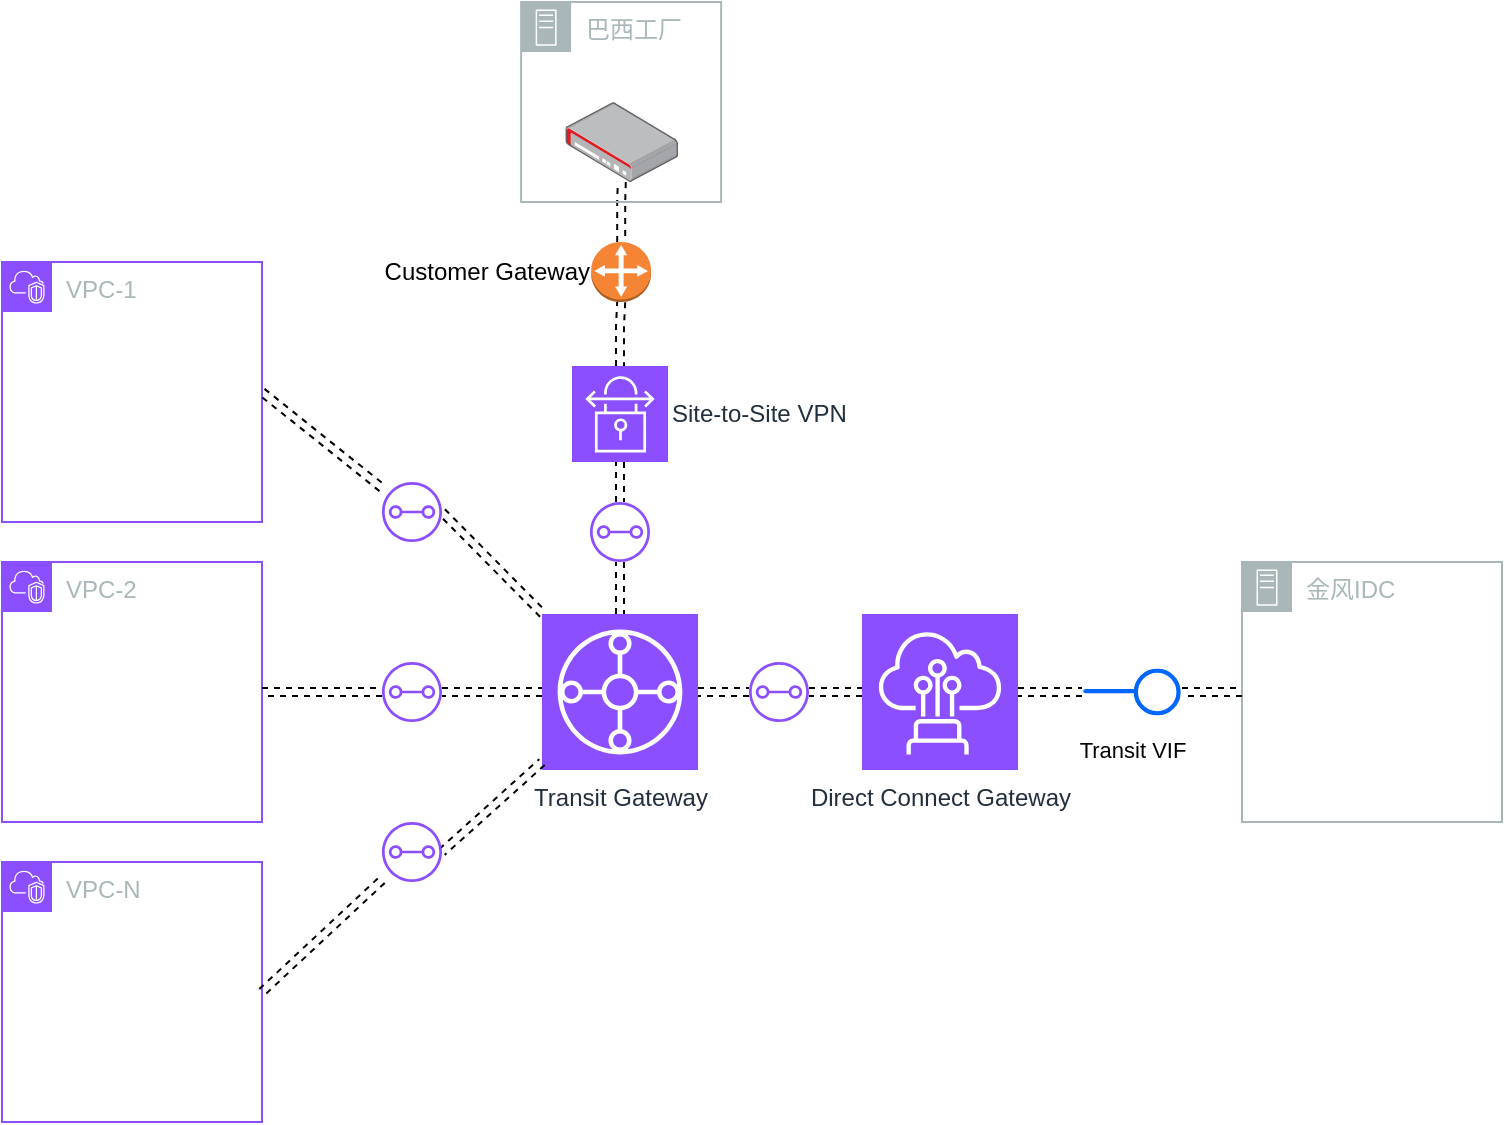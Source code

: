 <mxfile version="24.7.7">
  <diagram name="第 1 页" id="T7PcoM_MgdRfvvcAyjk_">
    <mxGraphModel dx="594" dy="1626" grid="1" gridSize="10" guides="1" tooltips="1" connect="1" arrows="1" fold="1" page="1" pageScale="1" pageWidth="827" pageHeight="1169" math="0" shadow="0">
      <root>
        <mxCell id="0" />
        <mxCell id="1" parent="0" />
        <mxCell id="JKyW5L-kr9WDCowvPRAZ-1" value="VPC-1" style="points=[[0,0],[0.25,0],[0.5,0],[0.75,0],[1,0],[1,0.25],[1,0.5],[1,0.75],[1,1],[0.75,1],[0.5,1],[0.25,1],[0,1],[0,0.75],[0,0.5],[0,0.25]];outlineConnect=0;gradientColor=none;html=1;whiteSpace=wrap;fontSize=12;fontStyle=0;container=1;pointerEvents=0;collapsible=0;recursiveResize=0;shape=mxgraph.aws4.group;grIcon=mxgraph.aws4.group_vpc2;strokeColor=#8C4FFF;fillColor=none;verticalAlign=top;align=left;spacingLeft=30;fontColor=#AAB7B8;dashed=0;" vertex="1" parent="1">
          <mxGeometry x="40" y="240" width="130" height="130" as="geometry" />
        </mxCell>
        <mxCell id="JKyW5L-kr9WDCowvPRAZ-2" value="VPC-2" style="points=[[0,0],[0.25,0],[0.5,0],[0.75,0],[1,0],[1,0.25],[1,0.5],[1,0.75],[1,1],[0.75,1],[0.5,1],[0.25,1],[0,1],[0,0.75],[0,0.5],[0,0.25]];outlineConnect=0;gradientColor=none;html=1;whiteSpace=wrap;fontSize=12;fontStyle=0;container=1;pointerEvents=0;collapsible=0;recursiveResize=0;shape=mxgraph.aws4.group;grIcon=mxgraph.aws4.group_vpc2;strokeColor=#8C4FFF;fillColor=none;verticalAlign=top;align=left;spacingLeft=30;fontColor=#AAB7B8;dashed=0;" vertex="1" parent="1">
          <mxGeometry x="40" y="390" width="130" height="130" as="geometry" />
        </mxCell>
        <mxCell id="JKyW5L-kr9WDCowvPRAZ-3" value="VPC-N" style="points=[[0,0],[0.25,0],[0.5,0],[0.75,0],[1,0],[1,0.25],[1,0.5],[1,0.75],[1,1],[0.75,1],[0.5,1],[0.25,1],[0,1],[0,0.75],[0,0.5],[0,0.25]];outlineConnect=0;gradientColor=none;html=1;whiteSpace=wrap;fontSize=12;fontStyle=0;container=1;pointerEvents=0;collapsible=0;recursiveResize=0;shape=mxgraph.aws4.group;grIcon=mxgraph.aws4.group_vpc2;strokeColor=#8C4FFF;fillColor=none;verticalAlign=top;align=left;spacingLeft=30;fontColor=#AAB7B8;dashed=0;" vertex="1" parent="1">
          <mxGeometry x="40" y="540" width="130" height="130" as="geometry" />
        </mxCell>
        <mxCell id="JKyW5L-kr9WDCowvPRAZ-4" style="edgeStyle=orthogonalEdgeStyle;rounded=0;orthogonalLoop=1;jettySize=auto;html=1;shape=link;dashed=1;" edge="1" parent="1" source="JKyW5L-kr9WDCowvPRAZ-22" target="JKyW5L-kr9WDCowvPRAZ-10">
          <mxGeometry relative="1" as="geometry" />
        </mxCell>
        <mxCell id="JKyW5L-kr9WDCowvPRAZ-5" style="rounded=0;orthogonalLoop=1;jettySize=auto;html=1;entryX=1;entryY=0.5;entryDx=0;entryDy=0;shape=link;dashed=1;" edge="1" parent="1" source="JKyW5L-kr9WDCowvPRAZ-16" target="JKyW5L-kr9WDCowvPRAZ-1">
          <mxGeometry relative="1" as="geometry" />
        </mxCell>
        <mxCell id="JKyW5L-kr9WDCowvPRAZ-6" style="rounded=0;orthogonalLoop=1;jettySize=auto;html=1;entryX=1;entryY=0.5;entryDx=0;entryDy=0;shape=link;dashed=1;" edge="1" parent="1" source="JKyW5L-kr9WDCowvPRAZ-18" target="JKyW5L-kr9WDCowvPRAZ-2">
          <mxGeometry relative="1" as="geometry" />
        </mxCell>
        <mxCell id="JKyW5L-kr9WDCowvPRAZ-7" style="rounded=0;orthogonalLoop=1;jettySize=auto;html=1;entryX=1;entryY=0.5;entryDx=0;entryDy=0;shape=link;dashed=1;" edge="1" parent="1" source="JKyW5L-kr9WDCowvPRAZ-20" target="JKyW5L-kr9WDCowvPRAZ-3">
          <mxGeometry relative="1" as="geometry" />
        </mxCell>
        <mxCell id="JKyW5L-kr9WDCowvPRAZ-8" value="Transit Gateway" style="sketch=0;points=[[0,0,0],[0.25,0,0],[0.5,0,0],[0.75,0,0],[1,0,0],[0,1,0],[0.25,1,0],[0.5,1,0],[0.75,1,0],[1,1,0],[0,0.25,0],[0,0.5,0],[0,0.75,0],[1,0.25,0],[1,0.5,0],[1,0.75,0]];outlineConnect=0;fontColor=#232F3E;fillColor=#8C4FFF;strokeColor=#ffffff;dashed=0;verticalLabelPosition=bottom;verticalAlign=top;align=center;html=1;fontSize=12;fontStyle=0;aspect=fixed;shape=mxgraph.aws4.resourceIcon;resIcon=mxgraph.aws4.transit_gateway;" vertex="1" parent="1">
          <mxGeometry x="310" y="416" width="78" height="78" as="geometry" />
        </mxCell>
        <mxCell id="JKyW5L-kr9WDCowvPRAZ-9" style="edgeStyle=orthogonalEdgeStyle;rounded=0;orthogonalLoop=1;jettySize=auto;html=1;shape=link;dashed=1;" edge="1" parent="1" source="JKyW5L-kr9WDCowvPRAZ-31" target="JKyW5L-kr9WDCowvPRAZ-29">
          <mxGeometry relative="1" as="geometry" />
        </mxCell>
        <mxCell id="JKyW5L-kr9WDCowvPRAZ-10" value="Site-to-Site VPN" style="sketch=0;points=[[0,0,0],[0.25,0,0],[0.5,0,0],[0.75,0,0],[1,0,0],[0,1,0],[0.25,1,0],[0.5,1,0],[0.75,1,0],[1,1,0],[0,0.25,0],[0,0.5,0],[0,0.75,0],[1,0.25,0],[1,0.5,0],[1,0.75,0]];outlineConnect=0;fontColor=#232F3E;fillColor=#8C4FFF;strokeColor=#ffffff;dashed=0;verticalLabelPosition=middle;verticalAlign=middle;align=left;html=1;fontSize=12;fontStyle=0;aspect=fixed;shape=mxgraph.aws4.resourceIcon;resIcon=mxgraph.aws4.site_to_site_vpn;labelPosition=right;" vertex="1" parent="1">
          <mxGeometry x="325" y="292" width="48" height="48" as="geometry" />
        </mxCell>
        <mxCell id="JKyW5L-kr9WDCowvPRAZ-11" value="金风IDC" style="sketch=0;outlineConnect=0;gradientColor=none;html=1;whiteSpace=wrap;fontSize=12;fontStyle=0;shape=mxgraph.aws4.group;grIcon=mxgraph.aws4.group_on_premise;strokeColor=#AAB7B8;fillColor=none;verticalAlign=top;align=left;spacingLeft=30;fontColor=#AAB7B8;dashed=0;" vertex="1" parent="1">
          <mxGeometry x="660" y="390" width="130" height="130" as="geometry" />
        </mxCell>
        <mxCell id="JKyW5L-kr9WDCowvPRAZ-12" value="" style="edgeStyle=orthogonalEdgeStyle;rounded=0;orthogonalLoop=1;jettySize=auto;html=1;shape=link;dashed=1;" edge="1" parent="1" source="JKyW5L-kr9WDCowvPRAZ-26" target="JKyW5L-kr9WDCowvPRAZ-11">
          <mxGeometry relative="1" as="geometry">
            <mxPoint as="offset" />
          </mxGeometry>
        </mxCell>
        <mxCell id="JKyW5L-kr9WDCowvPRAZ-13" value="Direct Connect Gateway" style="sketch=0;points=[[0,0,0],[0.25,0,0],[0.5,0,0],[0.75,0,0],[1,0,0],[0,1,0],[0.25,1,0],[0.5,1,0],[0.75,1,0],[1,1,0],[0,0.25,0],[0,0.5,0],[0,0.75,0],[1,0.25,0],[1,0.5,0],[1,0.75,0]];outlineConnect=0;fontColor=#232F3E;fillColor=#8C4FFF;strokeColor=#ffffff;dashed=0;verticalLabelPosition=bottom;verticalAlign=top;align=center;html=1;fontSize=12;fontStyle=0;aspect=fixed;shape=mxgraph.aws4.resourceIcon;resIcon=mxgraph.aws4.direct_connect;" vertex="1" parent="1">
          <mxGeometry x="470" y="416" width="78" height="78" as="geometry" />
        </mxCell>
        <mxCell id="JKyW5L-kr9WDCowvPRAZ-14" style="rounded=0;orthogonalLoop=1;jettySize=auto;html=1;exitX=1;exitY=0.5;exitDx=0;exitDy=0;exitPerimeter=0;entryX=0;entryY=0.5;entryDx=0;entryDy=0;entryPerimeter=0;shape=link;dashed=1;" edge="1" parent="1" source="JKyW5L-kr9WDCowvPRAZ-24" target="JKyW5L-kr9WDCowvPRAZ-13">
          <mxGeometry relative="1" as="geometry" />
        </mxCell>
        <mxCell id="JKyW5L-kr9WDCowvPRAZ-15" value="" style="rounded=0;orthogonalLoop=1;jettySize=auto;html=1;entryX=1;entryY=0.5;entryDx=0;entryDy=0;shape=link;dashed=1;" edge="1" parent="1" source="JKyW5L-kr9WDCowvPRAZ-8" target="JKyW5L-kr9WDCowvPRAZ-16">
          <mxGeometry relative="1" as="geometry">
            <mxPoint x="310" y="422" as="sourcePoint" />
            <mxPoint x="170" y="305" as="targetPoint" />
          </mxGeometry>
        </mxCell>
        <mxCell id="JKyW5L-kr9WDCowvPRAZ-16" value="" style="sketch=0;outlineConnect=0;fontColor=#232F3E;gradientColor=none;fillColor=#8C4FFF;strokeColor=none;dashed=0;verticalLabelPosition=bottom;verticalAlign=top;align=center;html=1;fontSize=12;fontStyle=0;aspect=fixed;pointerEvents=1;shape=mxgraph.aws4.transit_gateway_attachment;" vertex="1" parent="1">
          <mxGeometry x="230" y="350" width="30" height="30" as="geometry" />
        </mxCell>
        <mxCell id="JKyW5L-kr9WDCowvPRAZ-17" value="" style="rounded=0;orthogonalLoop=1;jettySize=auto;html=1;entryX=1;entryY=0.5;entryDx=0;entryDy=0;shape=link;dashed=1;" edge="1" parent="1" source="JKyW5L-kr9WDCowvPRAZ-8" target="JKyW5L-kr9WDCowvPRAZ-18">
          <mxGeometry relative="1" as="geometry">
            <mxPoint x="310" y="455" as="sourcePoint" />
            <mxPoint x="170" y="455" as="targetPoint" />
          </mxGeometry>
        </mxCell>
        <mxCell id="JKyW5L-kr9WDCowvPRAZ-18" value="" style="sketch=0;outlineConnect=0;fontColor=#232F3E;gradientColor=none;fillColor=#8C4FFF;strokeColor=none;dashed=0;verticalLabelPosition=bottom;verticalAlign=top;align=center;html=1;fontSize=12;fontStyle=0;aspect=fixed;pointerEvents=1;shape=mxgraph.aws4.transit_gateway_attachment;" vertex="1" parent="1">
          <mxGeometry x="230" y="440" width="30" height="30" as="geometry" />
        </mxCell>
        <mxCell id="JKyW5L-kr9WDCowvPRAZ-19" value="" style="rounded=0;orthogonalLoop=1;jettySize=auto;html=1;entryX=1;entryY=0.5;entryDx=0;entryDy=0;shape=link;dashed=1;" edge="1" parent="1" source="JKyW5L-kr9WDCowvPRAZ-8" target="JKyW5L-kr9WDCowvPRAZ-20">
          <mxGeometry relative="1" as="geometry">
            <mxPoint x="310" y="488" as="sourcePoint" />
            <mxPoint x="170" y="605" as="targetPoint" />
          </mxGeometry>
        </mxCell>
        <mxCell id="JKyW5L-kr9WDCowvPRAZ-20" value="" style="sketch=0;outlineConnect=0;fontColor=#232F3E;gradientColor=none;fillColor=#8C4FFF;strokeColor=none;dashed=0;verticalLabelPosition=bottom;verticalAlign=top;align=center;html=1;fontSize=12;fontStyle=0;aspect=fixed;pointerEvents=1;shape=mxgraph.aws4.transit_gateway_attachment;" vertex="1" parent="1">
          <mxGeometry x="230" y="520" width="30" height="30" as="geometry" />
        </mxCell>
        <mxCell id="JKyW5L-kr9WDCowvPRAZ-21" value="" style="edgeStyle=orthogonalEdgeStyle;rounded=0;orthogonalLoop=1;jettySize=auto;html=1;shape=link;dashed=1;" edge="1" parent="1" source="JKyW5L-kr9WDCowvPRAZ-8" target="JKyW5L-kr9WDCowvPRAZ-22">
          <mxGeometry relative="1" as="geometry">
            <mxPoint x="349" y="416" as="sourcePoint" />
            <mxPoint x="349" y="370" as="targetPoint" />
          </mxGeometry>
        </mxCell>
        <mxCell id="JKyW5L-kr9WDCowvPRAZ-22" value="" style="sketch=0;outlineConnect=0;fontColor=#232F3E;gradientColor=none;fillColor=#8C4FFF;strokeColor=none;dashed=0;verticalLabelPosition=bottom;verticalAlign=top;align=center;html=1;fontSize=12;fontStyle=0;aspect=fixed;pointerEvents=1;shape=mxgraph.aws4.transit_gateway_attachment;" vertex="1" parent="1">
          <mxGeometry x="334" y="360" width="30" height="30" as="geometry" />
        </mxCell>
        <mxCell id="JKyW5L-kr9WDCowvPRAZ-23" value="" style="rounded=0;orthogonalLoop=1;jettySize=auto;html=1;exitX=1;exitY=0.5;exitDx=0;exitDy=0;exitPerimeter=0;entryX=0;entryY=0.5;entryDx=0;entryDy=0;entryPerimeter=0;shape=link;dashed=1;" edge="1" parent="1" source="JKyW5L-kr9WDCowvPRAZ-8" target="JKyW5L-kr9WDCowvPRAZ-24">
          <mxGeometry relative="1" as="geometry">
            <mxPoint x="388" y="455" as="sourcePoint" />
            <mxPoint x="470" y="455" as="targetPoint" />
          </mxGeometry>
        </mxCell>
        <mxCell id="JKyW5L-kr9WDCowvPRAZ-24" value="" style="sketch=0;outlineConnect=0;fontColor=#232F3E;gradientColor=none;fillColor=#8C4FFF;strokeColor=none;dashed=0;verticalLabelPosition=bottom;verticalAlign=top;align=center;html=1;fontSize=12;fontStyle=0;aspect=fixed;pointerEvents=1;shape=mxgraph.aws4.transit_gateway_attachment;" vertex="1" parent="1">
          <mxGeometry x="413.5" y="440" width="30" height="30" as="geometry" />
        </mxCell>
        <mxCell id="JKyW5L-kr9WDCowvPRAZ-25" value="" style="edgeStyle=orthogonalEdgeStyle;rounded=0;orthogonalLoop=1;jettySize=auto;html=1;shape=link;dashed=1;" edge="1" parent="1" source="JKyW5L-kr9WDCowvPRAZ-13" target="JKyW5L-kr9WDCowvPRAZ-26">
          <mxGeometry relative="1" as="geometry">
            <mxPoint x="548" y="455" as="sourcePoint" />
            <mxPoint x="630" y="455" as="targetPoint" />
            <mxPoint as="offset" />
          </mxGeometry>
        </mxCell>
        <mxCell id="JKyW5L-kr9WDCowvPRAZ-26" value="&lt;span style=&quot;font-size: 11px;&quot;&gt;Transit VIF&lt;/span&gt;" style="image;aspect=fixed;perimeter=ellipsePerimeter;html=1;align=center;shadow=0;dashed=0;spacingTop=3;image=img/lib/active_directory/interface.svg;" vertex="1" parent="1">
          <mxGeometry x="580" y="443.25" width="50" height="23.5" as="geometry" />
        </mxCell>
        <mxCell id="JKyW5L-kr9WDCowvPRAZ-27" value="" style="group" vertex="1" connectable="0" parent="1">
          <mxGeometry x="299.56" y="110" width="100" height="100" as="geometry" />
        </mxCell>
        <mxCell id="JKyW5L-kr9WDCowvPRAZ-28" value="巴西工厂" style="sketch=0;outlineConnect=0;gradientColor=none;html=1;whiteSpace=wrap;fontSize=12;fontStyle=0;shape=mxgraph.aws4.group;grIcon=mxgraph.aws4.group_on_premise;strokeColor=#AAB7B8;fillColor=none;verticalAlign=top;align=left;spacingLeft=30;fontColor=#AAB7B8;dashed=0;movable=1;resizable=1;rotatable=1;deletable=1;editable=1;locked=0;connectable=1;" vertex="1" parent="JKyW5L-kr9WDCowvPRAZ-27">
          <mxGeometry width="100" height="100" as="geometry" />
        </mxCell>
        <mxCell id="JKyW5L-kr9WDCowvPRAZ-29" value="" style="image;points=[];aspect=fixed;html=1;align=center;shadow=0;dashed=0;image=img/lib/allied_telesis/security/Router_VPN.svg;movable=1;resizable=1;rotatable=1;deletable=1;editable=1;locked=0;connectable=1;" vertex="1" parent="JKyW5L-kr9WDCowvPRAZ-27">
          <mxGeometry x="22.1" y="50" width="56.36" height="40" as="geometry" />
        </mxCell>
        <mxCell id="JKyW5L-kr9WDCowvPRAZ-30" value="" style="edgeStyle=orthogonalEdgeStyle;rounded=0;orthogonalLoop=1;jettySize=auto;html=1;shape=link;dashed=1;" edge="1" parent="1" source="JKyW5L-kr9WDCowvPRAZ-10" target="JKyW5L-kr9WDCowvPRAZ-31">
          <mxGeometry relative="1" as="geometry">
            <mxPoint x="349" y="292" as="sourcePoint" />
            <mxPoint x="340" y="170" as="targetPoint" />
          </mxGeometry>
        </mxCell>
        <mxCell id="JKyW5L-kr9WDCowvPRAZ-31" value="&lt;div data-docx-has-block-data=&quot;false&quot; data-lark-html-role=&quot;root&quot; data-page-id=&quot;BdY6diDIxoesObxW9hYcMjBvnOd&quot;&gt;&lt;div class=&quot;old-record-id-QdZwdZe3AokXP0xFcgzc6mxqnyd&quot;&gt;Customer Gateway&lt;/div&gt;&lt;/div&gt;&lt;span class=&quot;lark-record-clipboard&quot; data-lark-record-format=&quot;docx/text&quot; data-lark-record-data=&quot;{&amp;quot;rootId&amp;quot;:&amp;quot;BdY6diDIxoesObxW9hYcMjBvnOd&amp;quot;,&amp;quot;text&amp;quot;:{&amp;quot;initialAttributedTexts&amp;quot;:{&amp;quot;text&amp;quot;:{&amp;quot;0&amp;quot;:&amp;quot;Customer Gateway&amp;quot;},&amp;quot;attribs&amp;quot;:{&amp;quot;0&amp;quot;:&amp;quot;*0+g&amp;quot;}},&amp;quot;apool&amp;quot;:{&amp;quot;numToAttrib&amp;quot;:{&amp;quot;0&amp;quot;:[&amp;quot;author&amp;quot;,&amp;quot;7325745254509723651&amp;quot;]},&amp;quot;nextNum&amp;quot;:1}},&amp;quot;type&amp;quot;:&amp;quot;text&amp;quot;,&amp;quot;referenceRecordMap&amp;quot;:{},&amp;quot;extra&amp;quot;:{&amp;quot;channel&amp;quot;:&amp;quot;saas&amp;quot;,&amp;quot;pasteRandomId&amp;quot;:&amp;quot;a81e5416-c083-465c-a713-bf62afa7f1b7&amp;quot;,&amp;quot;mention_page_title&amp;quot;:{},&amp;quot;external_mention_url&amp;quot;:{}},&amp;quot;isKeepQuoteContainer&amp;quot;:false,&amp;quot;isFromCode&amp;quot;:false,&amp;quot;selection&amp;quot;:[{&amp;quot;id&amp;quot;:18,&amp;quot;type&amp;quot;:&amp;quot;text&amp;quot;,&amp;quot;selection&amp;quot;:{&amp;quot;start&amp;quot;:0,&amp;quot;end&amp;quot;:16},&amp;quot;recordId&amp;quot;:&amp;quot;QdZwdZe3AokXP0xFcgzc6mxqnyd&amp;quot;}],&amp;quot;payloadMap&amp;quot;:{},&amp;quot;isCut&amp;quot;:false}&quot;&gt;&lt;/span&gt;" style="outlineConnect=0;dashed=0;verticalLabelPosition=middle;verticalAlign=middle;align=right;html=1;shape=mxgraph.aws3.customer_gateway;fillColor=#F58534;gradientColor=none;labelPosition=left;" vertex="1" parent="1">
          <mxGeometry x="334.56" y="230" width="30" height="30" as="geometry" />
        </mxCell>
      </root>
    </mxGraphModel>
  </diagram>
</mxfile>
